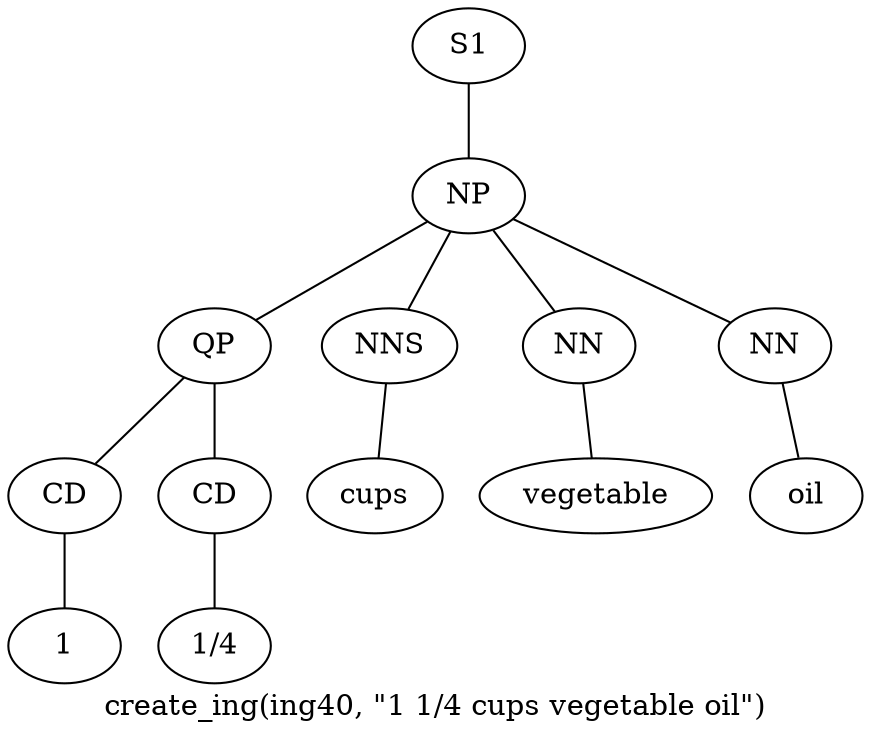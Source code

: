 graph SyntaxGraph {
	label = "create_ing(ing40, \"1 1/4 cups vegetable oil\")";
	Node0 [label="S1"];
	Node1 [label="NP"];
	Node2 [label="QP"];
	Node3 [label="CD"];
	Node4 [label="1"];
	Node5 [label="CD"];
	Node6 [label="1/4"];
	Node7 [label="NNS"];
	Node8 [label="cups"];
	Node9 [label="NN"];
	Node10 [label="vegetable"];
	Node11 [label="NN"];
	Node12 [label="oil"];

	Node0 -- Node1;
	Node1 -- Node2;
	Node1 -- Node7;
	Node1 -- Node9;
	Node1 -- Node11;
	Node2 -- Node3;
	Node2 -- Node5;
	Node3 -- Node4;
	Node5 -- Node6;
	Node7 -- Node8;
	Node9 -- Node10;
	Node11 -- Node12;
}